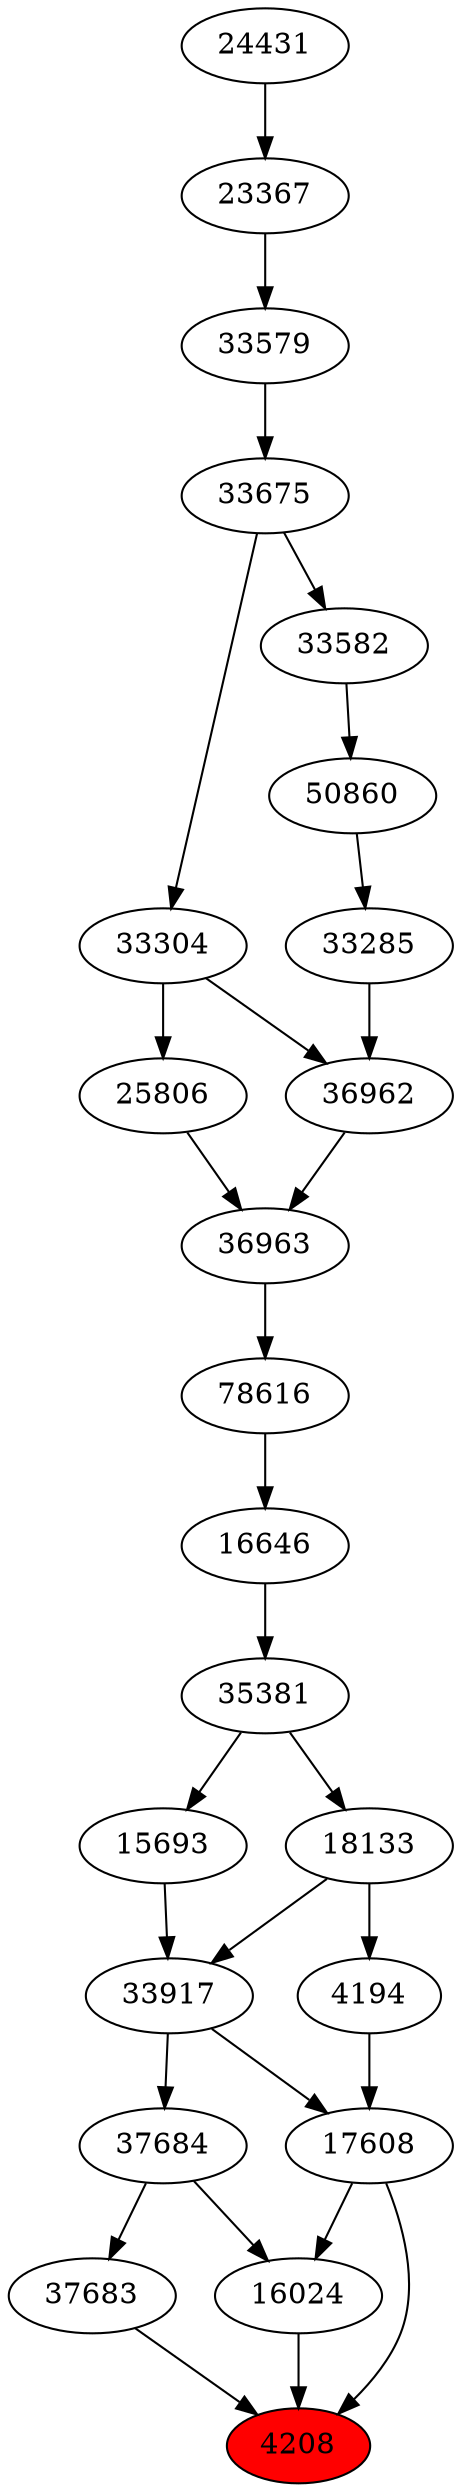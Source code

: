 strict digraph{ 
4208 [label="4208" fillcolor=red style=filled]
17608 -> 4208
16024 -> 4208
37683 -> 4208
17608 [label="17608"]
33917 -> 17608
4194 -> 17608
16024 [label="16024"]
37684 -> 16024
17608 -> 16024
37683 [label="37683"]
37684 -> 37683
33917 [label="33917"]
15693 -> 33917
18133 -> 33917
4194 [label="4194"]
18133 -> 4194
37684 [label="37684"]
33917 -> 37684
15693 [label="15693"]
35381 -> 15693
18133 [label="18133"]
35381 -> 18133
35381 [label="35381"]
16646 -> 35381
16646 [label="16646"]
78616 -> 16646
78616 [label="78616"]
36963 -> 78616
36963 [label="36963"]
36962 -> 36963
25806 -> 36963
36962 [label="36962"]
33285 -> 36962
33304 -> 36962
25806 [label="25806"]
33304 -> 25806
33285 [label="33285"]
50860 -> 33285
33304 [label="33304"]
33675 -> 33304
50860 [label="50860"]
33582 -> 50860
33675 [label="33675"]
33579 -> 33675
33582 [label="33582"]
33675 -> 33582
33579 [label="33579"]
23367 -> 33579
23367 [label="23367"]
24431 -> 23367
24431 [label="24431"]
}